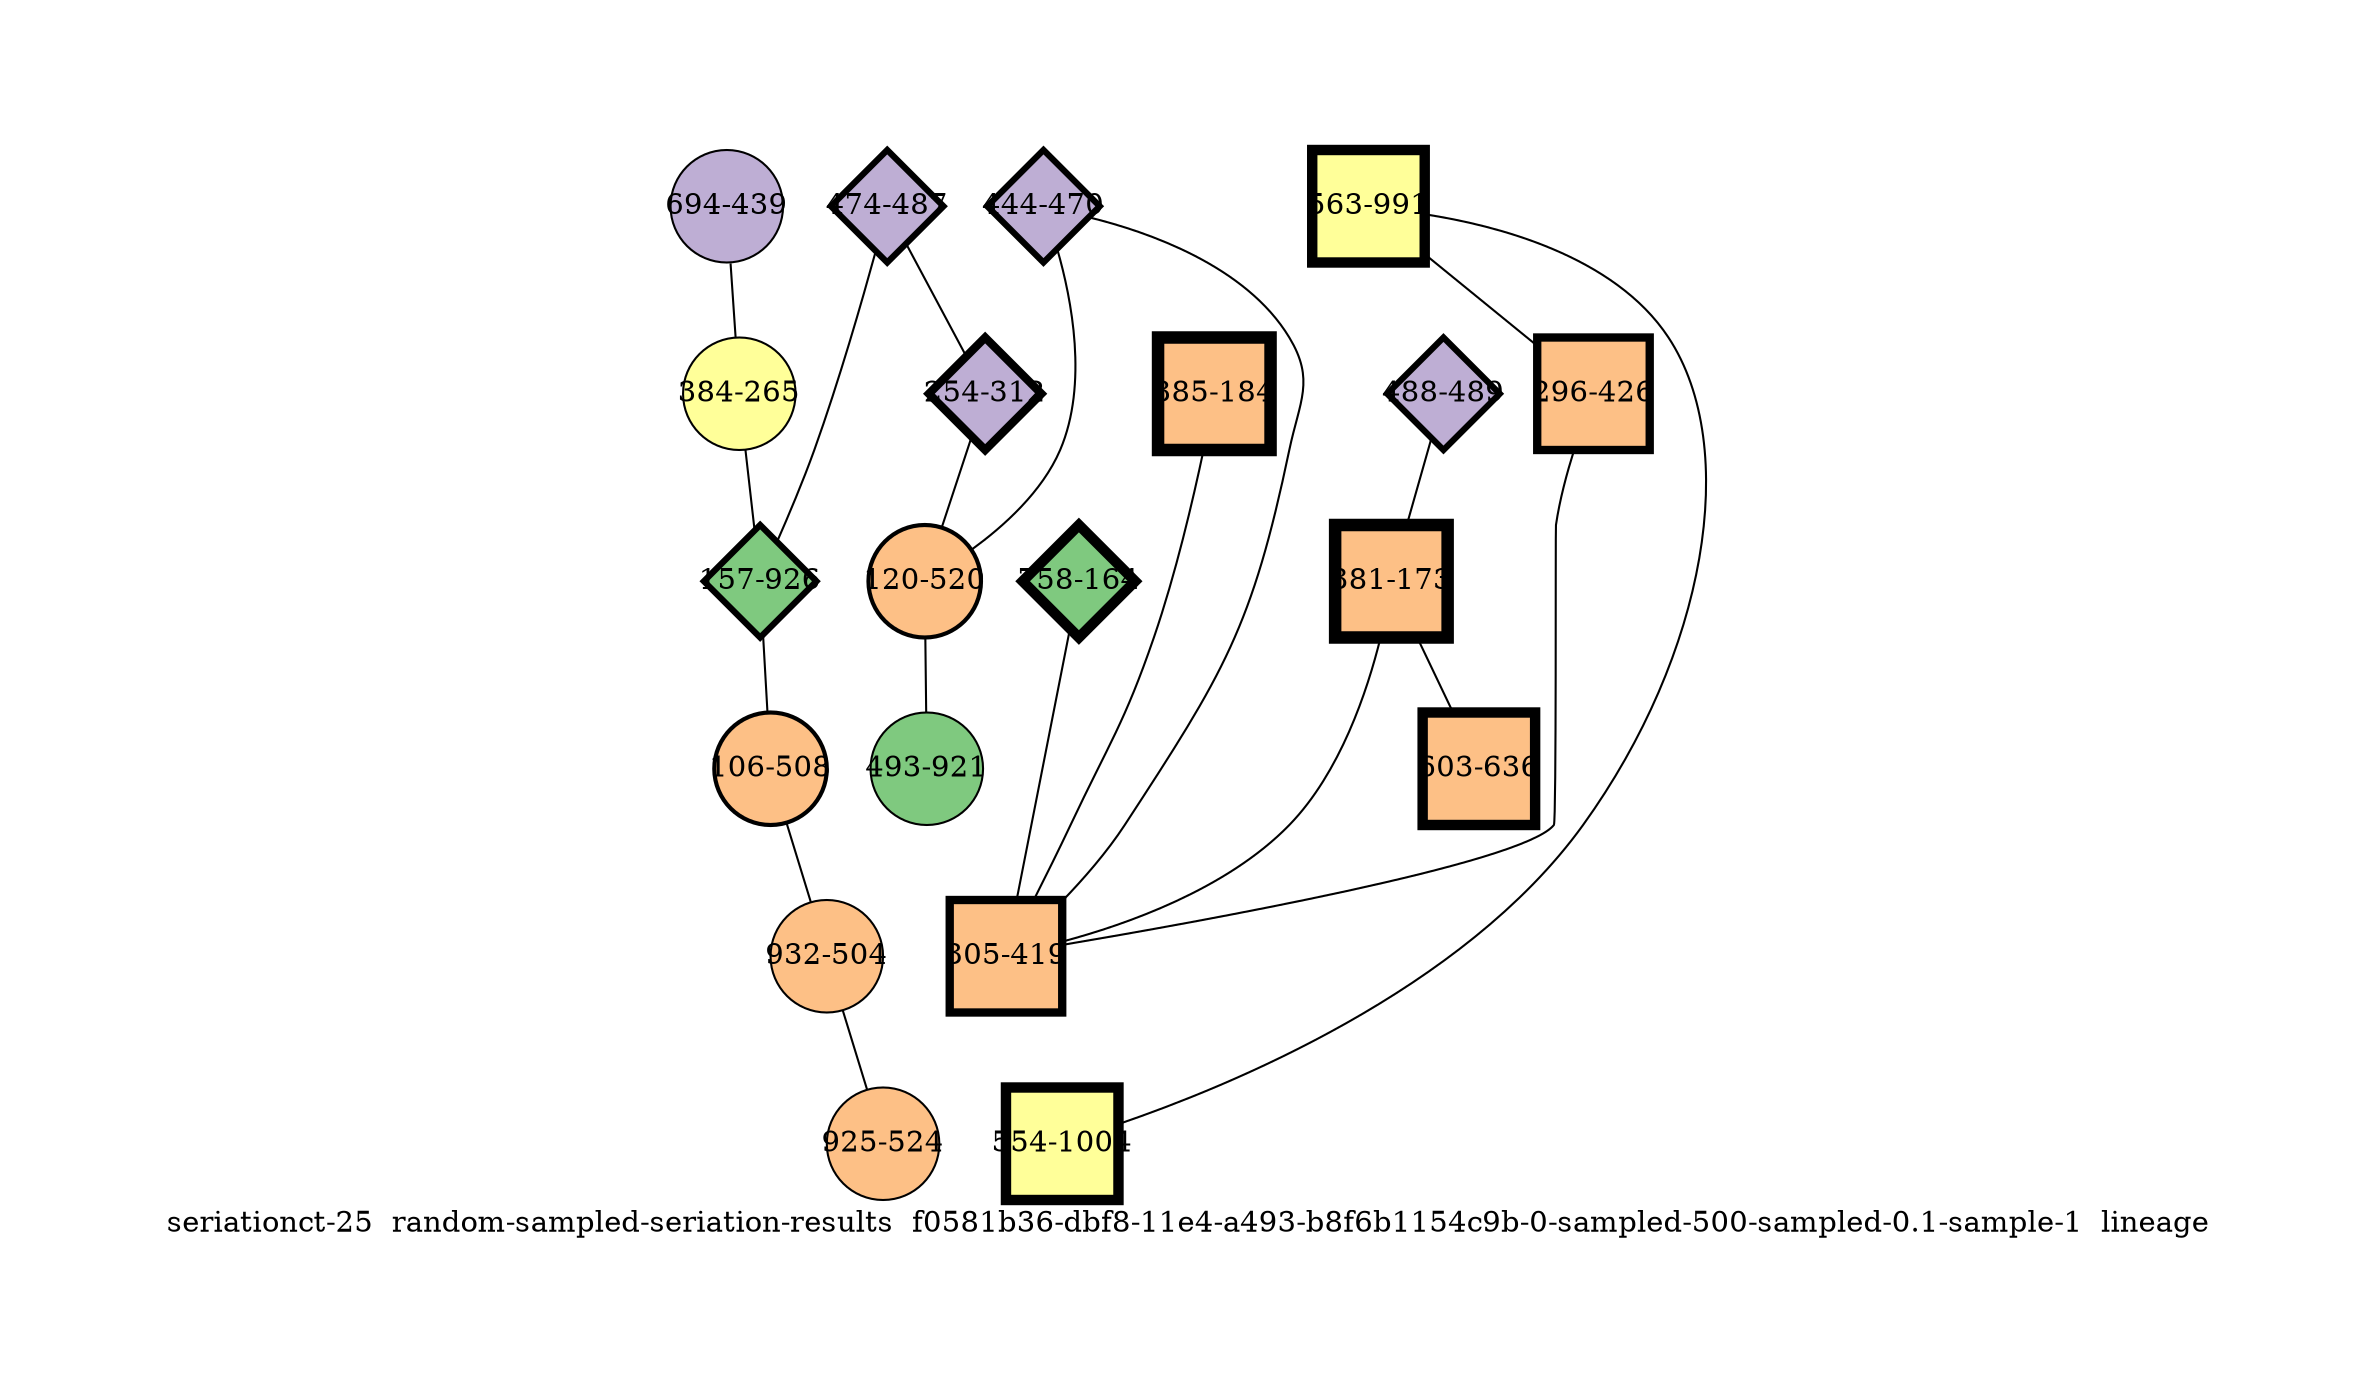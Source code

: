 strict graph "seriationct-25  random-sampled-seriation-results  f0581b36-dbf8-11e4-a493-b8f6b1154c9b-0-sampled-500-sampled-0.1-sample-1  lineage" {
labelloc=b;
ratio=auto;
pad="1.0";
label="seriationct-25  random-sampled-seriation-results  f0581b36-dbf8-11e4-a493-b8f6b1154c9b-0-sampled-500-sampled-0.1-sample-1  lineage";
node [width="0.75", style=filled, fixedsize=true, height="0.75", shape=circle, label=""];
0 [xCoordinate="487.0", appears_in_slice=3, yCoordinate="474.0", colorscheme=accent6, lineage_id=2, short_label="474-487", label="474-487", shape=diamond, cluster_id=1, fillcolor=2, size="500.0", id=0, penwidth="3.0"];
1 [xCoordinate="312.0", appears_in_slice=4, yCoordinate="254.0", colorscheme=accent6, lineage_id=2, short_label="254-312", label="254-312", shape=diamond, cluster_id=1, fillcolor=2, size="500.0", id=1, penwidth="4.0"];
2 [xCoordinate="470.0", appears_in_slice=3, yCoordinate="444.0", colorscheme=accent6, lineage_id=2, short_label="444-470", label="444-470", shape=diamond, cluster_id=1, fillcolor=2, size="500.0", id=18, penwidth="3.0"];
3 [xCoordinate="439.0", appears_in_slice=1, yCoordinate="694.0", colorscheme=accent6, lineage_id=0, short_label="694-439", label="694-439", shape=circle, cluster_id=1, fillcolor=2, size="500.0", id=2, penwidth="1.0"];
4 [xCoordinate="265.0", appears_in_slice=1, yCoordinate="384.0", colorscheme=accent6, lineage_id=0, short_label="384-265", label="384-265", shape=circle, cluster_id=3, fillcolor=4, size="500.0", id=10, penwidth="1.0"];
5 [xCoordinate="991.0", appears_in_slice=5, yCoordinate="563.0", colorscheme=accent6, lineage_id=1, short_label="563-991", label="563-991", shape=square, cluster_id=3, fillcolor=4, size="500.0", id=3, penwidth="5.0"];
6 [xCoordinate="926.0", appears_in_slice=3, yCoordinate="157.0", colorscheme=accent6, lineage_id=2, short_label="157-926", label="157-926", shape=diamond, cluster_id=0, fillcolor=1, size="500.0", id=4, penwidth="3.0"];
7 [xCoordinate="1004.0", appears_in_slice=5, yCoordinate="554.0", colorscheme=accent6, lineage_id=1, short_label="554-1004", label="554-1004", shape=square, cluster_id=3, fillcolor=4, size="500.0", id=19, penwidth="5.0"];
8 [xCoordinate="184.0", appears_in_slice=6, yCoordinate="385.0", colorscheme=accent6, lineage_id=1, short_label="385-184", label="385-184", shape=square, cluster_id=2, fillcolor=3, size="500.0", id=5, penwidth="6.0"];
9 [xCoordinate="520.0", appears_in_slice=2, yCoordinate="120.0", colorscheme=accent6, lineage_id=0, short_label="120-520", label="120-520", shape=circle, cluster_id=2, fillcolor=3, size="500.0", id=6, penwidth="2.0"];
10 [xCoordinate="508.0", appears_in_slice=2, yCoordinate="106.0", colorscheme=accent6, lineage_id=0, short_label="106-508", label="106-508", shape=circle, cluster_id=2, fillcolor=3, size="500.0", id=7, penwidth="2.0"];
11 [xCoordinate="426.0", appears_in_slice=4, yCoordinate="296.0", colorscheme=accent6, lineage_id=1, short_label="296-426", label="296-426", shape=square, cluster_id=2, fillcolor=3, size="500.0", id=9, penwidth="4.0"];
12 [xCoordinate="504.0", appears_in_slice=1, yCoordinate="932.0", colorscheme=accent6, lineage_id=0, short_label="932-504", label="932-504", shape=circle, cluster_id=2, fillcolor=3, size="500.0", id=8, penwidth="1.0"];
13 [xCoordinate="921.0", appears_in_slice=1, yCoordinate="493.0", colorscheme=accent6, lineage_id=0, short_label="493-921", label="493-921", shape=circle, cluster_id=0, fillcolor=1, size="500.0", id=15, penwidth="1.0"];
14 [xCoordinate="524.0", appears_in_slice=1, yCoordinate="925.0", colorscheme=accent6, lineage_id=0, short_label="925-524", label="925-524", shape=circle, cluster_id=2, fillcolor=3, size="500.0", id=11, penwidth="1.0"];
15 [xCoordinate="164.0", appears_in_slice=5, yCoordinate="758.0", colorscheme=accent6, lineage_id=2, short_label="758-164", label="758-164", shape=diamond, cluster_id=0, fillcolor=1, size="500.0", id=13, penwidth="5.0"];
16 [xCoordinate="489.0", appears_in_slice=3, yCoordinate="488.0", colorscheme=accent6, lineage_id=2, short_label="488-489", label="488-489", shape=diamond, cluster_id=1, fillcolor=2, size="500.0", id=14, penwidth="3.0"];
17 [xCoordinate="173.0", appears_in_slice=6, yCoordinate="381.0", colorscheme=accent6, lineage_id=1, short_label="381-173", label="381-173", shape=square, cluster_id=2, fillcolor=3, size="500.0", id=16, penwidth="6.0"];
18 [xCoordinate="636.0", appears_in_slice=5, yCoordinate="603.0", colorscheme=accent6, lineage_id=1, short_label="603-636", label="603-636", shape=square, cluster_id=2, fillcolor=3, size="500.0", id=17, penwidth="5.0"];
19 [xCoordinate="419.0", appears_in_slice=4, yCoordinate="305.0", colorscheme=accent6, lineage_id=1, short_label="305-419", label="305-419", shape=square, cluster_id=2, fillcolor=3, size="500.0", id=12, penwidth="4.0"];
0 -- 1  [inverseweight="3.37023343719", weight="0.29671535181"];
0 -- 6  [inverseweight="16.5385300414", weight="0.0604648658313"];
1 -- 9  [inverseweight="3.62604558502", weight="0.275782523014"];
2 -- 9  [inverseweight="4.76948138525", weight="0.209666401696"];
2 -- 19  [inverseweight="1.73552533625", weight="0.576194411636"];
3 -- 4  [inverseweight="1.39894212824", weight="0.714825852918"];
4 -- 6  [inverseweight="1.82399166604", weight="0.548248119012"];
5 -- 11  [inverseweight="4.89866598098", weight="0.204137208759"];
5 -- 7  [inverseweight="15.625", weight="0.064"];
6 -- 10  [inverseweight="1.76938225159", weight="0.565169001273"];
8 -- 19  [inverseweight="1.94861074605", weight="0.513186126079"];
9 -- 13  [inverseweight="4.23911520925", weight="0.235898283165"];
10 -- 12  [inverseweight="2.47125352815", weight="0.404652937713"];
11 -- 19  [inverseweight="1.28271769249", weight="0.779594766529"];
12 -- 14  [inverseweight="33.4076552391", weight="0.0299332590942"];
15 -- 19  [inverseweight="2.27672917791", weight="0.439226593002"];
16 -- 17  [inverseweight="3.62795413064", weight="0.27563744303"];
17 -- 18  [inverseweight="1.72252062692", weight="0.580544571932"];
17 -- 19  [inverseweight="1.59606804564", weight="0.626539703451"];
}
